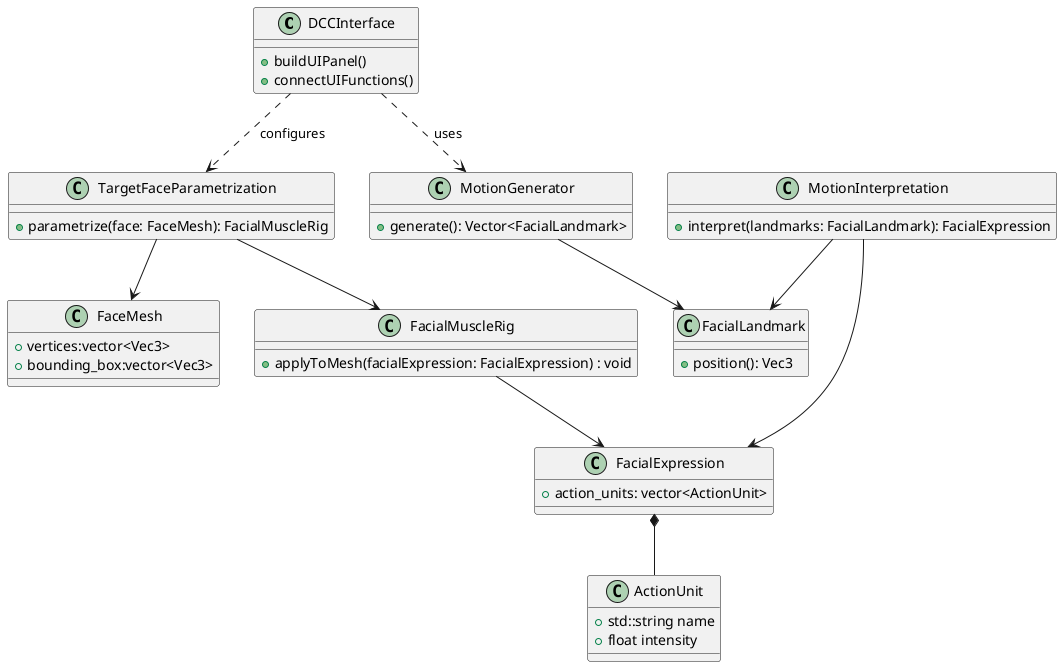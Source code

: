 @startuml SpeechDriveSystem

' #########################################################
' User Interface: Digital Content Creation (DCC)
' #########################################################

class DCCInterface {
    +buildUIPanel()
    +connectUIFunctions()
}

' #########################################################
' MeshDeformer
' #########################################################

class FaceMesh {
    +vertices:vector<Vec3>
    +bounding_box:vector<Vec3>
}

class TargetFaceParametrization {
    +parametrize(face: FaceMesh): FacialMuscleRig
}

class FacialMuscleRig {
    +applyToMesh(facialExpression: FacialExpression) : void
}

' #########################################################
' MotionInterpretation
' #########################################################

class ActionUnit {
    +std::string name
    +float intensity
}

class FacialExpression {
    +action_units: vector<ActionUnit>
}

class MotionInterpretation {
    +interpret(landmarks: FacialLandmark): FacialExpression
}

class FacialLandmark {
    +position(): Vec3
}

class MotionGenerator {
    +generate(): Vector<FacialLandmark>
}

MotionGenerator --> FacialLandmark
MotionInterpretation --> FacialLandmark
MotionInterpretation --> FacialExpression
FacialExpression *-- ActionUnit
TargetFaceParametrization --> FaceMesh
TargetFaceParametrization --> FacialMuscleRig
FacialMuscleRig --> FacialExpression
DCCInterface ..> MotionGenerator : uses
DCCInterface ..> TargetFaceParametrization : configures

@enduml
